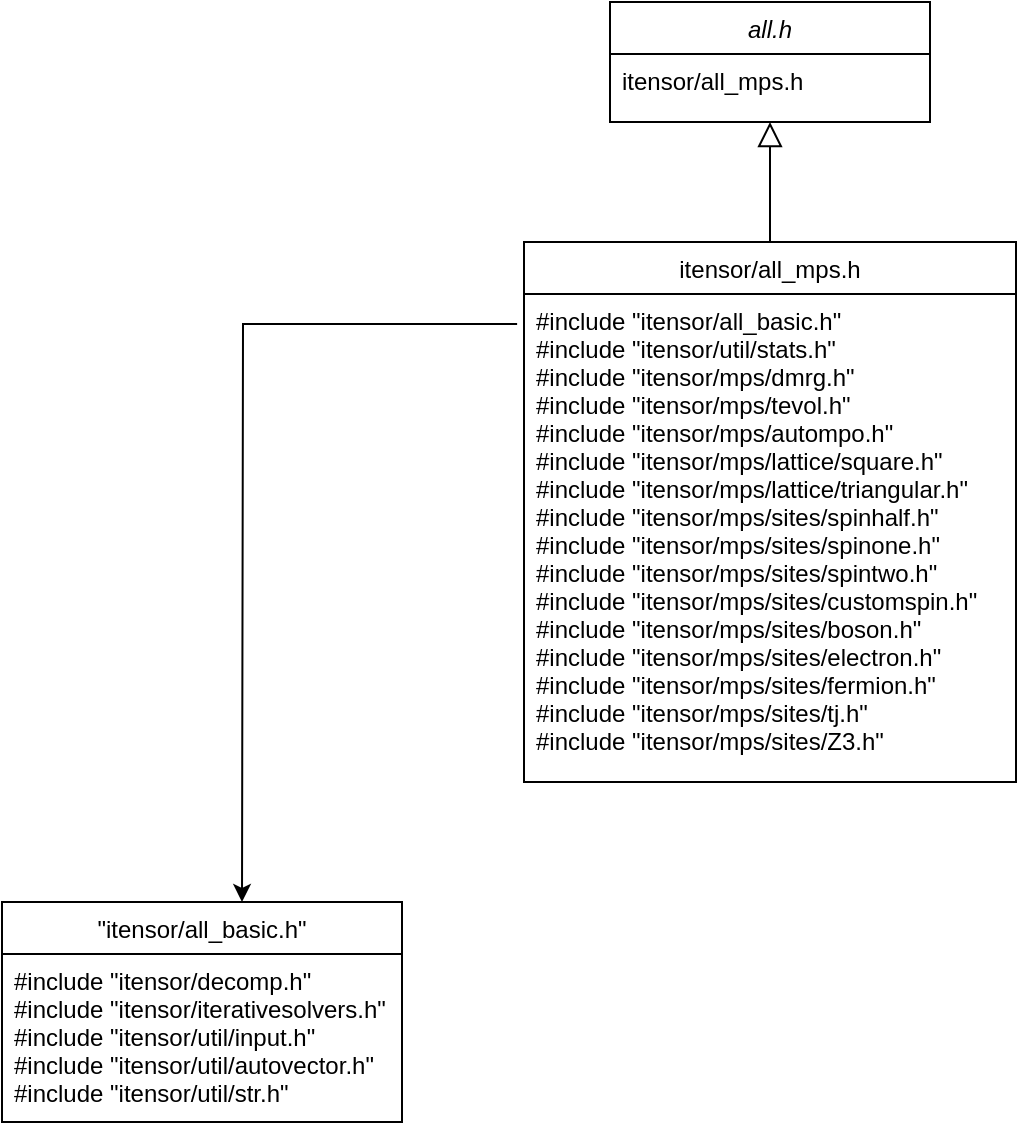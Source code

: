 <mxfile version="17.4.0" type="github">
  <diagram id="C5RBs43oDa-KdzZeNtuy" name="Page-1">
    <mxGraphModel dx="758" dy="551" grid="1" gridSize="10" guides="1" tooltips="1" connect="1" arrows="1" fold="1" page="1" pageScale="1" pageWidth="827" pageHeight="1169" math="0" shadow="0">
      <root>
        <mxCell id="WIyWlLk6GJQsqaUBKTNV-0" />
        <mxCell id="WIyWlLk6GJQsqaUBKTNV-1" parent="WIyWlLk6GJQsqaUBKTNV-0" />
        <mxCell id="zkfFHV4jXpPFQw0GAbJ--0" value="all.h" style="swimlane;fontStyle=2;align=center;verticalAlign=top;childLayout=stackLayout;horizontal=1;startSize=26;horizontalStack=0;resizeParent=1;resizeLast=0;collapsible=1;marginBottom=0;rounded=0;shadow=0;strokeWidth=1;" parent="WIyWlLk6GJQsqaUBKTNV-1" vertex="1">
          <mxGeometry x="334" y="60" width="160" height="60" as="geometry">
            <mxRectangle x="230" y="140" width="160" height="26" as="alternateBounds" />
          </mxGeometry>
        </mxCell>
        <mxCell id="zkfFHV4jXpPFQw0GAbJ--1" value="itensor/all_mps.h" style="text;align=left;verticalAlign=top;spacingLeft=4;spacingRight=4;overflow=hidden;rotatable=0;points=[[0,0.5],[1,0.5]];portConstraint=eastwest;" parent="zkfFHV4jXpPFQw0GAbJ--0" vertex="1">
          <mxGeometry y="26" width="160" height="26" as="geometry" />
        </mxCell>
        <mxCell id="zkfFHV4jXpPFQw0GAbJ--6" value="itensor/all_mps.h" style="swimlane;fontStyle=0;align=center;verticalAlign=top;childLayout=stackLayout;horizontal=1;startSize=26;horizontalStack=0;resizeParent=1;resizeLast=0;collapsible=1;marginBottom=0;rounded=0;shadow=0;strokeWidth=1;" parent="WIyWlLk6GJQsqaUBKTNV-1" vertex="1">
          <mxGeometry x="291" y="180" width="246" height="270" as="geometry">
            <mxRectangle x="130" y="380" width="160" height="26" as="alternateBounds" />
          </mxGeometry>
        </mxCell>
        <mxCell id="zkfFHV4jXpPFQw0GAbJ--7" value="#include &quot;itensor/all_basic.h&quot;&#xa;#include &quot;itensor/util/stats.h&quot;&#xa;#include &quot;itensor/mps/dmrg.h&quot;&#xa;#include &quot;itensor/mps/tevol.h&quot;&#xa;#include &quot;itensor/mps/autompo.h&quot;&#xa;#include &quot;itensor/mps/lattice/square.h&quot;&#xa;#include &quot;itensor/mps/lattice/triangular.h&quot;&#xa;#include &quot;itensor/mps/sites/spinhalf.h&quot;&#xa;#include &quot;itensor/mps/sites/spinone.h&quot;&#xa;#include &quot;itensor/mps/sites/spintwo.h&quot;&#xa;#include &quot;itensor/mps/sites/customspin.h&quot;&#xa;#include &quot;itensor/mps/sites/boson.h&quot;&#xa;#include &quot;itensor/mps/sites/electron.h&quot;&#xa;#include &quot;itensor/mps/sites/fermion.h&quot;&#xa;#include &quot;itensor/mps/sites/tj.h&quot;&#xa;#include &quot;itensor/mps/sites/Z3.h&quot;" style="text;align=left;verticalAlign=top;spacingLeft=4;spacingRight=4;overflow=hidden;rotatable=0;points=[[0,0.5],[1,0.5]];portConstraint=eastwest;" parent="zkfFHV4jXpPFQw0GAbJ--6" vertex="1">
          <mxGeometry y="26" width="246" height="234" as="geometry" />
        </mxCell>
        <mxCell id="zkfFHV4jXpPFQw0GAbJ--12" value="" style="endArrow=block;endSize=10;endFill=0;shadow=0;strokeWidth=1;rounded=0;edgeStyle=elbowEdgeStyle;elbow=vertical;" parent="WIyWlLk6GJQsqaUBKTNV-1" source="zkfFHV4jXpPFQw0GAbJ--6" target="zkfFHV4jXpPFQw0GAbJ--0" edge="1">
          <mxGeometry width="160" relative="1" as="geometry">
            <mxPoint x="314" y="143" as="sourcePoint" />
            <mxPoint x="314" y="143" as="targetPoint" />
          </mxGeometry>
        </mxCell>
        <mxCell id="EDpNB0EzXoPj7TMAPCz_-2" style="edgeStyle=orthogonalEdgeStyle;rounded=0;orthogonalLoop=1;jettySize=auto;html=1;exitX=-0.014;exitY=0.064;exitDx=0;exitDy=0;exitPerimeter=0;" edge="1" parent="WIyWlLk6GJQsqaUBKTNV-1" source="zkfFHV4jXpPFQw0GAbJ--7">
          <mxGeometry relative="1" as="geometry">
            <mxPoint x="150" y="510" as="targetPoint" />
          </mxGeometry>
        </mxCell>
        <mxCell id="EDpNB0EzXoPj7TMAPCz_-3" value="&quot;itensor/all_basic.h&quot;" style="swimlane;fontStyle=0;align=center;verticalAlign=top;childLayout=stackLayout;horizontal=1;startSize=26;horizontalStack=0;resizeParent=1;resizeLast=0;collapsible=1;marginBottom=0;rounded=0;shadow=0;strokeWidth=1;" vertex="1" parent="WIyWlLk6GJQsqaUBKTNV-1">
          <mxGeometry x="30" y="510" width="200" height="110" as="geometry">
            <mxRectangle x="130" y="380" width="160" height="26" as="alternateBounds" />
          </mxGeometry>
        </mxCell>
        <mxCell id="EDpNB0EzXoPj7TMAPCz_-4" value="#include &quot;itensor/decomp.h&quot;&#xa;#include &quot;itensor/iterativesolvers.h&quot;&#xa;#include &quot;itensor/util/input.h&quot;&#xa;#include &quot;itensor/util/autovector.h&quot;&#xa;#include &quot;itensor/util/str.h&quot;" style="text;align=left;verticalAlign=top;spacingLeft=4;spacingRight=4;overflow=hidden;rotatable=0;points=[[0,0.5],[1,0.5]];portConstraint=eastwest;" vertex="1" parent="EDpNB0EzXoPj7TMAPCz_-3">
          <mxGeometry y="26" width="200" height="84" as="geometry" />
        </mxCell>
      </root>
    </mxGraphModel>
  </diagram>
</mxfile>
